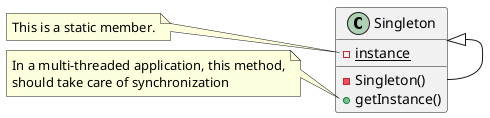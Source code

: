 @startuml
Singleton <|-- Singleton

class Singleton{
    - {static} instance
    - Singleton()
    + getInstance()
}

note left of Singleton::instance
  This is a static member.
end note

note left of Singleton::getInstance()
  In a multi-threaded application, this method,
  should take care of synchronization
end note
@enduml